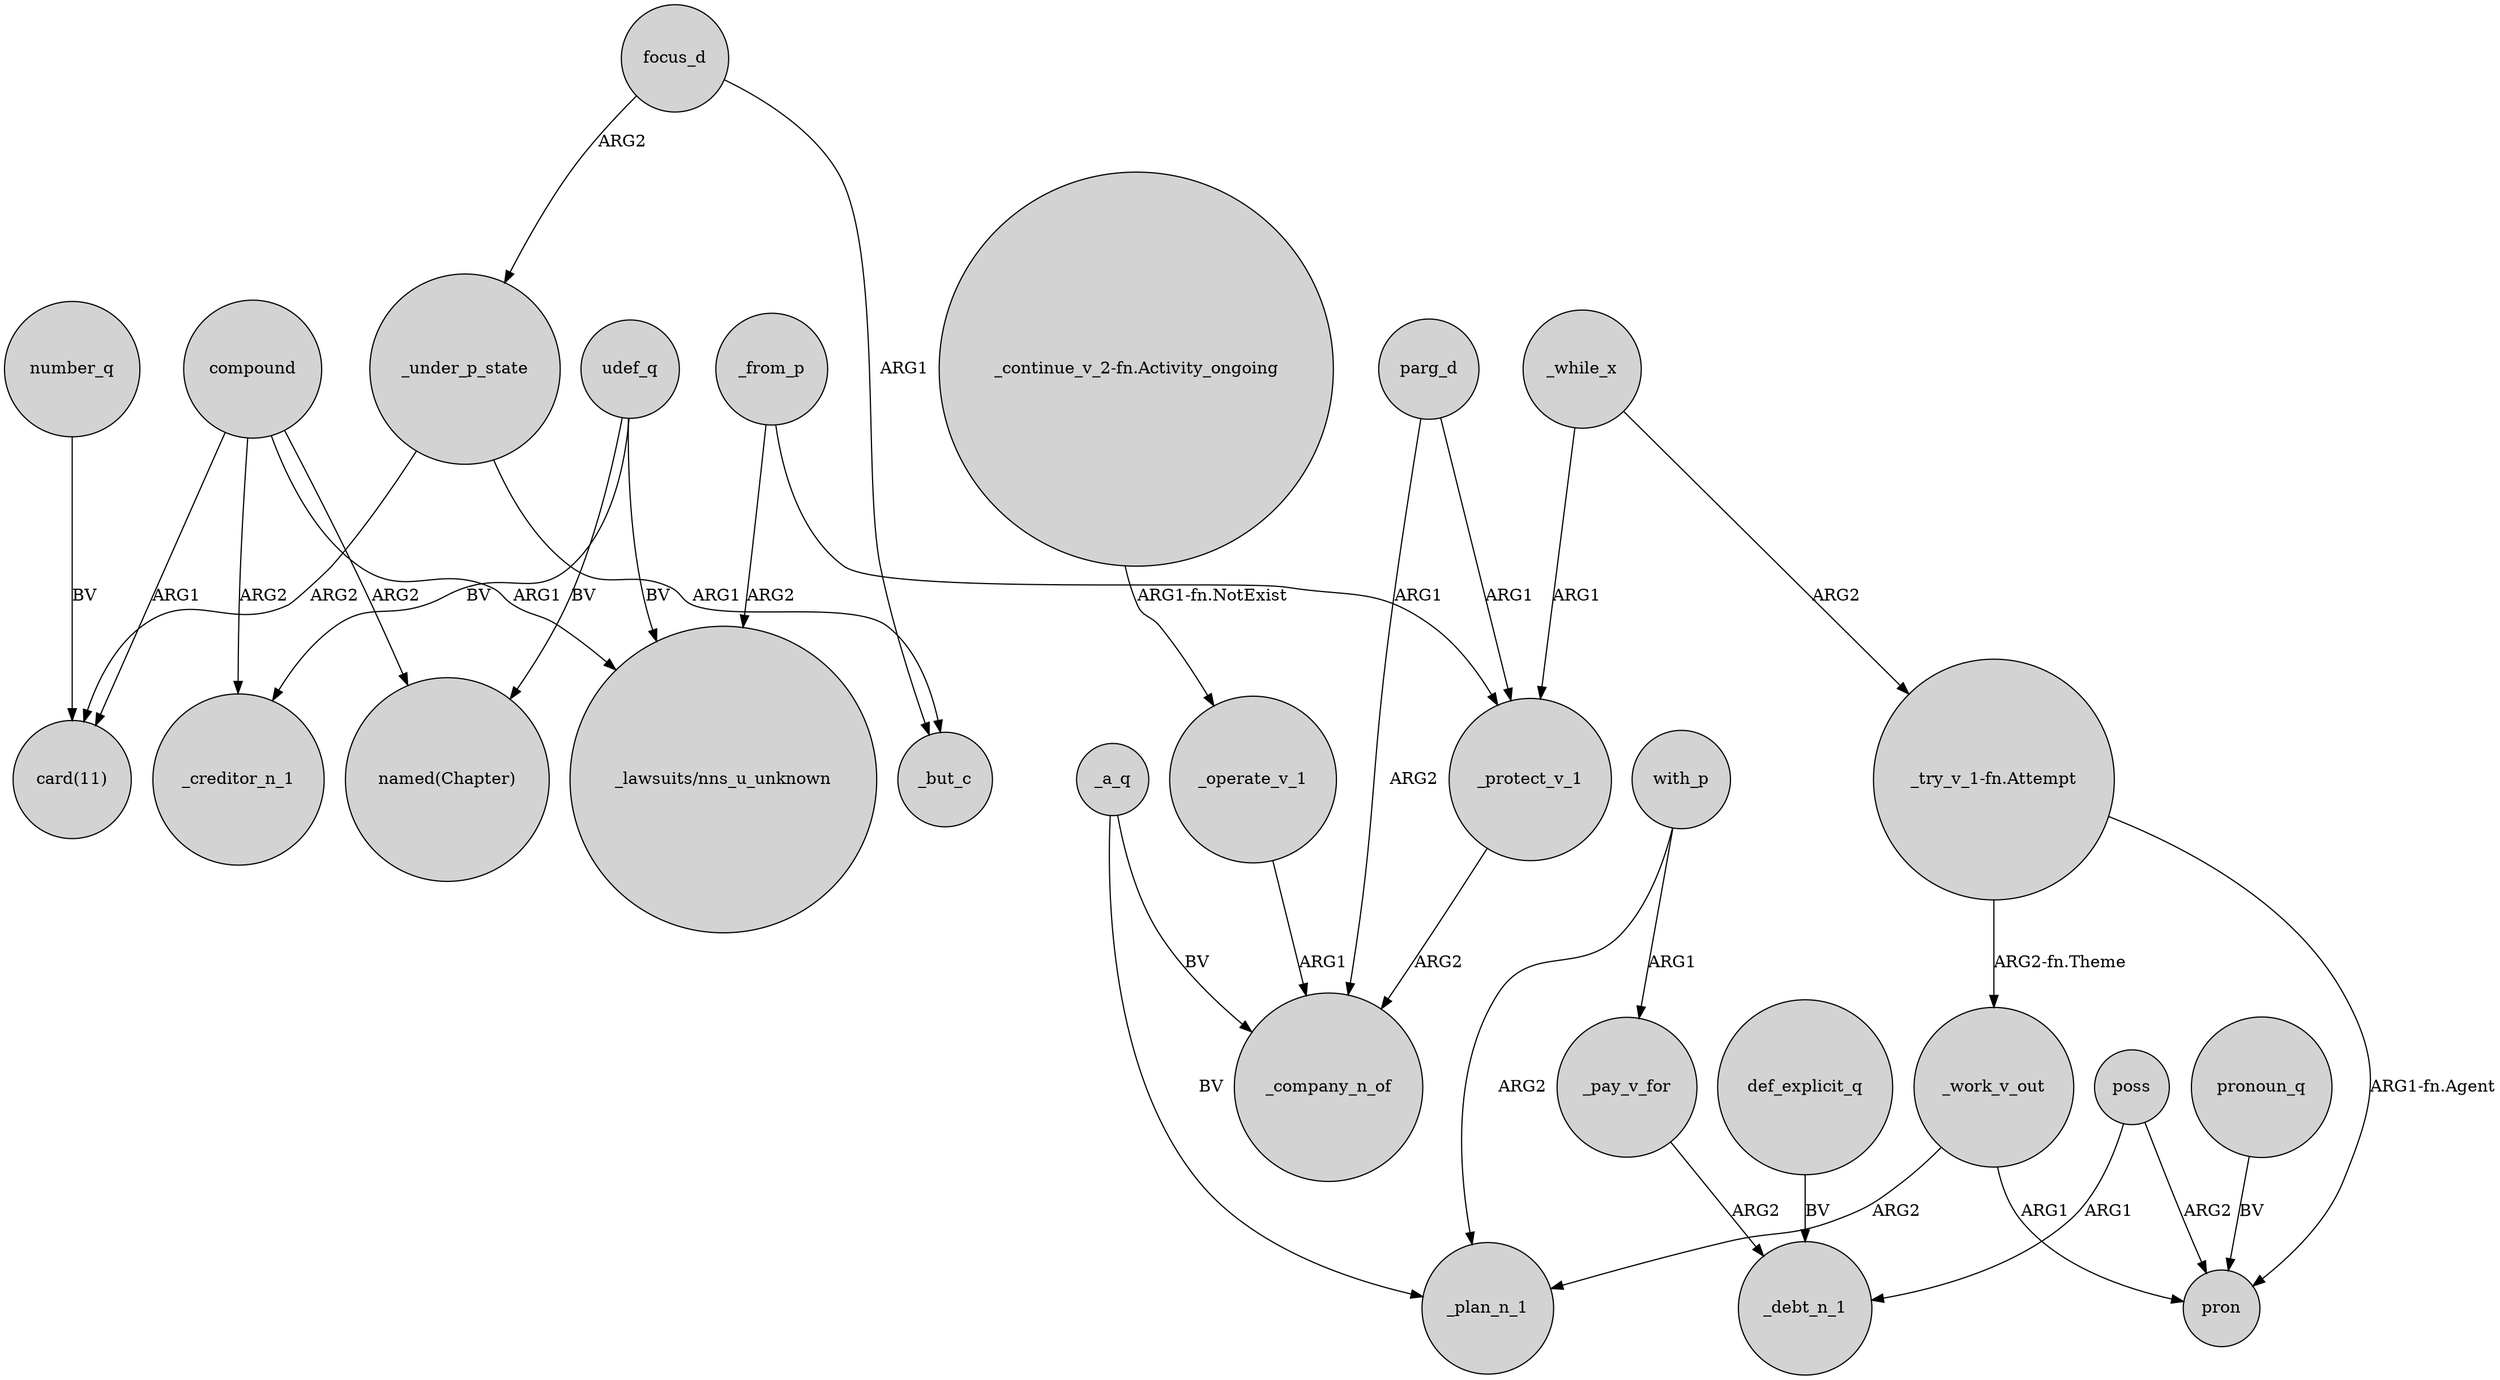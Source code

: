 digraph {
	node [shape=circle style=filled]
	_under_p_state -> "card(11)" [label=ARG2]
	_from_p -> _protect_v_1 [label=ARG1]
	number_q -> "card(11)" [label=BV]
	parg_d -> _protect_v_1 [label=ARG1]
	with_p -> _plan_n_1 [label=ARG2]
	compound -> "card(11)" [label=ARG1]
	compound -> "named(Chapter)" [label=ARG2]
	poss -> pron [label=ARG2]
	"_try_v_1-fn.Attempt" -> _work_v_out [label="ARG2-fn.Theme"]
	_while_x -> _protect_v_1 [label=ARG1]
	_protect_v_1 -> _company_n_of [label=ARG2]
	udef_q -> "_lawsuits/nns_u_unknown" [label=BV]
	_pay_v_for -> _debt_n_1 [label=ARG2]
	"_continue_v_2-fn.Activity_ongoing" -> _operate_v_1 [label="ARG1-fn.NotExist"]
	pronoun_q -> pron [label=BV]
	def_explicit_q -> _debt_n_1 [label=BV]
	with_p -> _pay_v_for [label=ARG1]
	_work_v_out -> _plan_n_1 [label=ARG2]
	udef_q -> "named(Chapter)" [label=BV]
	parg_d -> _company_n_of [label=ARG2]
	_under_p_state -> _but_c [label=ARG1]
	_from_p -> "_lawsuits/nns_u_unknown" [label=ARG2]
	_a_q -> _company_n_of [label=BV]
	_while_x -> "_try_v_1-fn.Attempt" [label=ARG2]
	udef_q -> _creditor_n_1 [label=BV]
	compound -> _creditor_n_1 [label=ARG2]
	"_try_v_1-fn.Attempt" -> pron [label="ARG1-fn.Agent"]
	poss -> _debt_n_1 [label=ARG1]
	focus_d -> _but_c [label=ARG1]
	focus_d -> _under_p_state [label=ARG2]
	compound -> "_lawsuits/nns_u_unknown" [label=ARG1]
	_a_q -> _plan_n_1 [label=BV]
	_work_v_out -> pron [label=ARG1]
	_operate_v_1 -> _company_n_of [label=ARG1]
}
